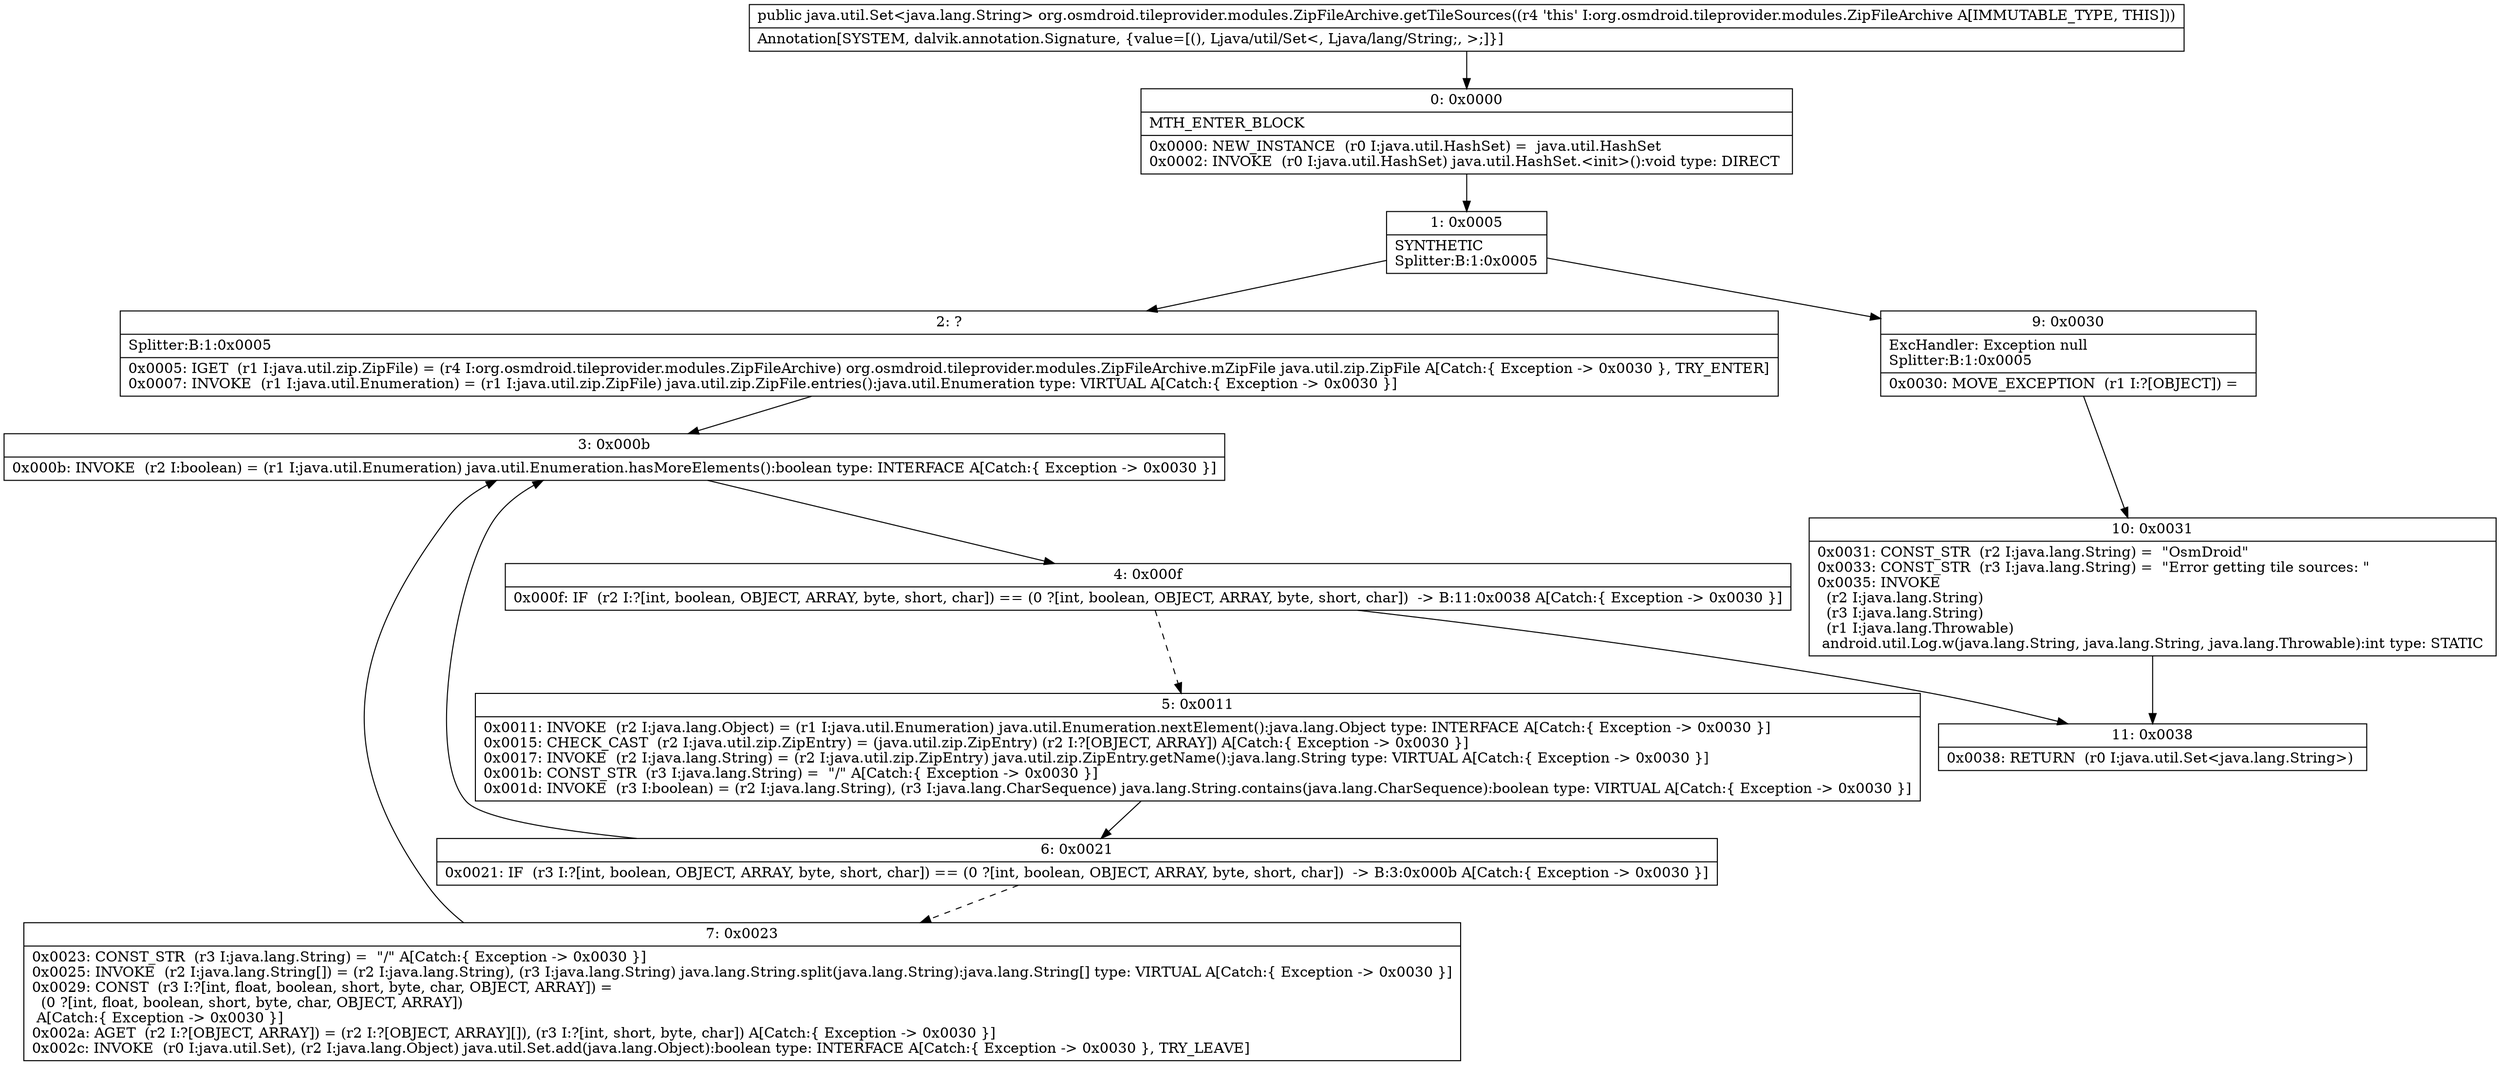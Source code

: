 digraph "CFG fororg.osmdroid.tileprovider.modules.ZipFileArchive.getTileSources()Ljava\/util\/Set;" {
Node_0 [shape=record,label="{0\:\ 0x0000|MTH_ENTER_BLOCK\l|0x0000: NEW_INSTANCE  (r0 I:java.util.HashSet) =  java.util.HashSet \l0x0002: INVOKE  (r0 I:java.util.HashSet) java.util.HashSet.\<init\>():void type: DIRECT \l}"];
Node_1 [shape=record,label="{1\:\ 0x0005|SYNTHETIC\lSplitter:B:1:0x0005\l}"];
Node_2 [shape=record,label="{2\:\ ?|Splitter:B:1:0x0005\l|0x0005: IGET  (r1 I:java.util.zip.ZipFile) = (r4 I:org.osmdroid.tileprovider.modules.ZipFileArchive) org.osmdroid.tileprovider.modules.ZipFileArchive.mZipFile java.util.zip.ZipFile A[Catch:\{ Exception \-\> 0x0030 \}, TRY_ENTER]\l0x0007: INVOKE  (r1 I:java.util.Enumeration) = (r1 I:java.util.zip.ZipFile) java.util.zip.ZipFile.entries():java.util.Enumeration type: VIRTUAL A[Catch:\{ Exception \-\> 0x0030 \}]\l}"];
Node_3 [shape=record,label="{3\:\ 0x000b|0x000b: INVOKE  (r2 I:boolean) = (r1 I:java.util.Enumeration) java.util.Enumeration.hasMoreElements():boolean type: INTERFACE A[Catch:\{ Exception \-\> 0x0030 \}]\l}"];
Node_4 [shape=record,label="{4\:\ 0x000f|0x000f: IF  (r2 I:?[int, boolean, OBJECT, ARRAY, byte, short, char]) == (0 ?[int, boolean, OBJECT, ARRAY, byte, short, char])  \-\> B:11:0x0038 A[Catch:\{ Exception \-\> 0x0030 \}]\l}"];
Node_5 [shape=record,label="{5\:\ 0x0011|0x0011: INVOKE  (r2 I:java.lang.Object) = (r1 I:java.util.Enumeration) java.util.Enumeration.nextElement():java.lang.Object type: INTERFACE A[Catch:\{ Exception \-\> 0x0030 \}]\l0x0015: CHECK_CAST  (r2 I:java.util.zip.ZipEntry) = (java.util.zip.ZipEntry) (r2 I:?[OBJECT, ARRAY]) A[Catch:\{ Exception \-\> 0x0030 \}]\l0x0017: INVOKE  (r2 I:java.lang.String) = (r2 I:java.util.zip.ZipEntry) java.util.zip.ZipEntry.getName():java.lang.String type: VIRTUAL A[Catch:\{ Exception \-\> 0x0030 \}]\l0x001b: CONST_STR  (r3 I:java.lang.String) =  \"\/\" A[Catch:\{ Exception \-\> 0x0030 \}]\l0x001d: INVOKE  (r3 I:boolean) = (r2 I:java.lang.String), (r3 I:java.lang.CharSequence) java.lang.String.contains(java.lang.CharSequence):boolean type: VIRTUAL A[Catch:\{ Exception \-\> 0x0030 \}]\l}"];
Node_6 [shape=record,label="{6\:\ 0x0021|0x0021: IF  (r3 I:?[int, boolean, OBJECT, ARRAY, byte, short, char]) == (0 ?[int, boolean, OBJECT, ARRAY, byte, short, char])  \-\> B:3:0x000b A[Catch:\{ Exception \-\> 0x0030 \}]\l}"];
Node_7 [shape=record,label="{7\:\ 0x0023|0x0023: CONST_STR  (r3 I:java.lang.String) =  \"\/\" A[Catch:\{ Exception \-\> 0x0030 \}]\l0x0025: INVOKE  (r2 I:java.lang.String[]) = (r2 I:java.lang.String), (r3 I:java.lang.String) java.lang.String.split(java.lang.String):java.lang.String[] type: VIRTUAL A[Catch:\{ Exception \-\> 0x0030 \}]\l0x0029: CONST  (r3 I:?[int, float, boolean, short, byte, char, OBJECT, ARRAY]) = \l  (0 ?[int, float, boolean, short, byte, char, OBJECT, ARRAY])\l A[Catch:\{ Exception \-\> 0x0030 \}]\l0x002a: AGET  (r2 I:?[OBJECT, ARRAY]) = (r2 I:?[OBJECT, ARRAY][]), (r3 I:?[int, short, byte, char]) A[Catch:\{ Exception \-\> 0x0030 \}]\l0x002c: INVOKE  (r0 I:java.util.Set), (r2 I:java.lang.Object) java.util.Set.add(java.lang.Object):boolean type: INTERFACE A[Catch:\{ Exception \-\> 0x0030 \}, TRY_LEAVE]\l}"];
Node_9 [shape=record,label="{9\:\ 0x0030|ExcHandler: Exception null\lSplitter:B:1:0x0005\l|0x0030: MOVE_EXCEPTION  (r1 I:?[OBJECT]) =  \l}"];
Node_10 [shape=record,label="{10\:\ 0x0031|0x0031: CONST_STR  (r2 I:java.lang.String) =  \"OsmDroid\" \l0x0033: CONST_STR  (r3 I:java.lang.String) =  \"Error getting tile sources: \" \l0x0035: INVOKE  \l  (r2 I:java.lang.String)\l  (r3 I:java.lang.String)\l  (r1 I:java.lang.Throwable)\l android.util.Log.w(java.lang.String, java.lang.String, java.lang.Throwable):int type: STATIC \l}"];
Node_11 [shape=record,label="{11\:\ 0x0038|0x0038: RETURN  (r0 I:java.util.Set\<java.lang.String\>) \l}"];
MethodNode[shape=record,label="{public java.util.Set\<java.lang.String\> org.osmdroid.tileprovider.modules.ZipFileArchive.getTileSources((r4 'this' I:org.osmdroid.tileprovider.modules.ZipFileArchive A[IMMUTABLE_TYPE, THIS]))  | Annotation[SYSTEM, dalvik.annotation.Signature, \{value=[(), Ljava\/util\/Set\<, Ljava\/lang\/String;, \>;]\}]\l}"];
MethodNode -> Node_0;
Node_0 -> Node_1;
Node_1 -> Node_2;
Node_1 -> Node_9;
Node_2 -> Node_3;
Node_3 -> Node_4;
Node_4 -> Node_5[style=dashed];
Node_4 -> Node_11;
Node_5 -> Node_6;
Node_6 -> Node_3;
Node_6 -> Node_7[style=dashed];
Node_7 -> Node_3;
Node_9 -> Node_10;
Node_10 -> Node_11;
}

